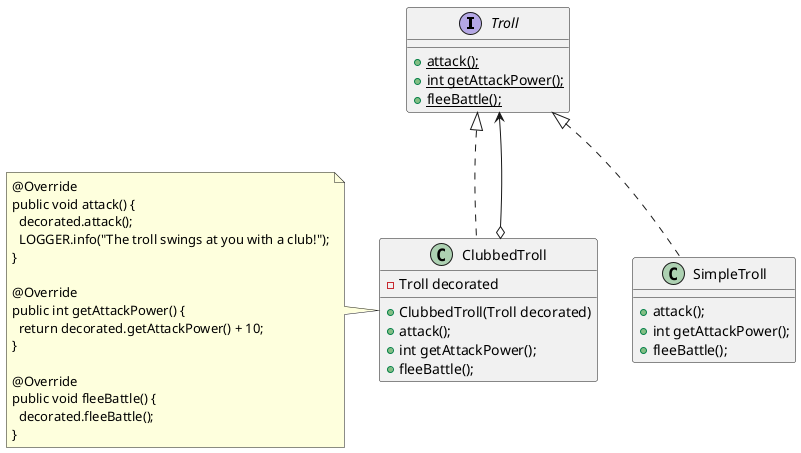 @startuml
interface Troll {
  + {static} attack();
  + {static} int getAttackPower();
  + {static} fleeBattle();
}

class SimpleTroll {
  + attack();
  + int getAttackPower();
  + fleeBattle();
}

Troll <|.. SimpleTroll

class ClubbedTroll {
  - Troll decorated
  + ClubbedTroll(Troll decorated)
  + attack();
  + int getAttackPower();
  + fleeBattle();
}
note left
@Override
public void attack() {
  decorated.attack();
  LOGGER.info("The troll swings at you with a club!");
}

@Override
public int getAttackPower() {
  return decorated.getAttackPower() + 10;
}

@Override
public void fleeBattle() {
  decorated.fleeBattle();
}
end note

Troll <|.. ClubbedTroll
Troll <--o ClubbedTroll

@enduml
